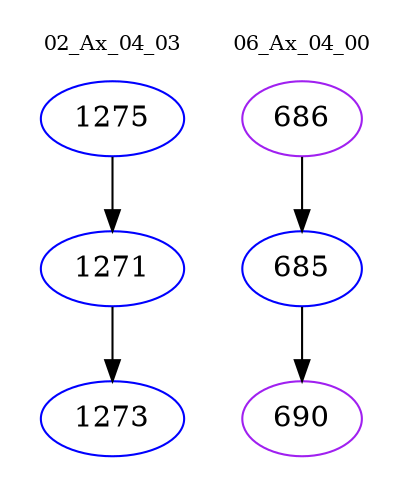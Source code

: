 digraph{
subgraph cluster_0 {
color = white
label = "02_Ax_04_03";
fontsize=10;
T0_1275 [label="1275", color="blue"]
T0_1275 -> T0_1271 [color="black"]
T0_1271 [label="1271", color="blue"]
T0_1271 -> T0_1273 [color="black"]
T0_1273 [label="1273", color="blue"]
}
subgraph cluster_1 {
color = white
label = "06_Ax_04_00";
fontsize=10;
T1_686 [label="686", color="purple"]
T1_686 -> T1_685 [color="black"]
T1_685 [label="685", color="blue"]
T1_685 -> T1_690 [color="black"]
T1_690 [label="690", color="purple"]
}
}
